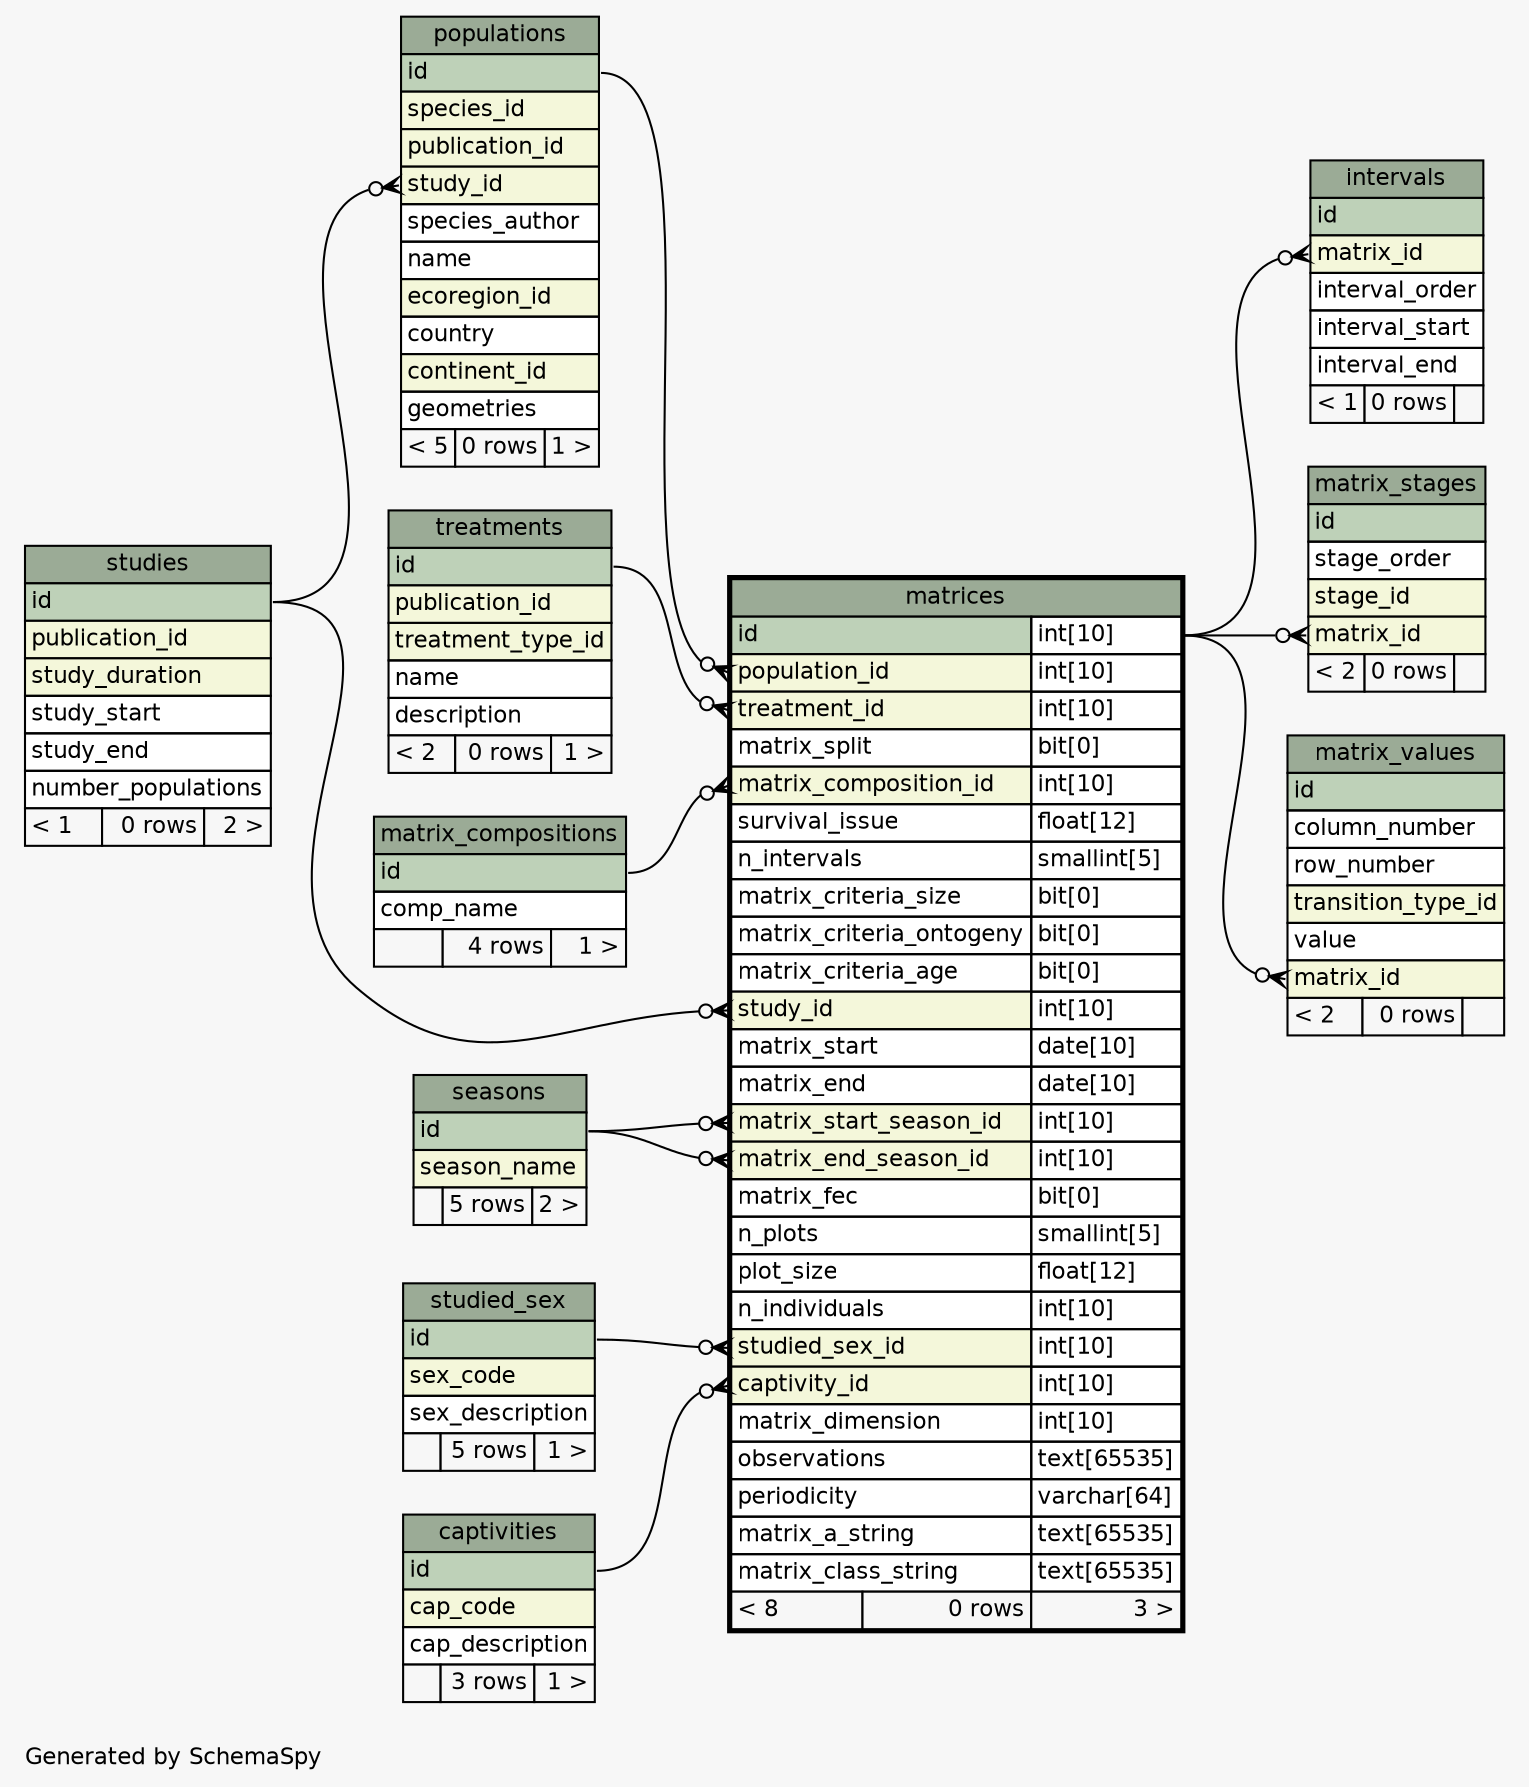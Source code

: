 // dot 2.38.0 on Mac OS X 10.11.1
// SchemaSpy rev 590
digraph "oneDegreeRelationshipsDiagram" {
  graph [
    rankdir="RL"
    bgcolor="#f7f7f7"
    label="\nGenerated by SchemaSpy"
    labeljust="l"
    nodesep="0.18"
    ranksep="0.46"
    fontname="Helvetica"
    fontsize="11"
  ];
  node [
    fontname="Helvetica"
    fontsize="11"
    shape="plaintext"
  ];
  edge [
    arrowsize="0.8"
  ];
  "intervals":"matrix_id":w -> "matrices":"id.type":e [arrowhead=none dir=back arrowtail=crowodot];
  "matrices":"captivity_id":w -> "captivities":"id":e [arrowhead=none dir=back arrowtail=crowodot];
  "matrices":"matrix_composition_id":w -> "matrix_compositions":"id":e [arrowhead=none dir=back arrowtail=crowodot];
  "matrices":"matrix_end_season_id":w -> "seasons":"id":e [arrowhead=none dir=back arrowtail=crowodot];
  "matrices":"matrix_start_season_id":w -> "seasons":"id":e [arrowhead=none dir=back arrowtail=crowodot];
  "matrices":"population_id":w -> "populations":"id":e [arrowhead=none dir=back arrowtail=crowodot];
  "matrices":"studied_sex_id":w -> "studied_sex":"id":e [arrowhead=none dir=back arrowtail=crowodot];
  "matrices":"study_id":w -> "studies":"id":e [arrowhead=none dir=back arrowtail=crowodot];
  "matrices":"treatment_id":w -> "treatments":"id":e [arrowhead=none dir=back arrowtail=crowodot];
  "matrix_stages":"matrix_id":w -> "matrices":"id.type":e [arrowhead=none dir=back arrowtail=crowodot];
  "matrix_values":"matrix_id":w -> "matrices":"id.type":e [arrowhead=none dir=back arrowtail=crowodot];
  "populations":"study_id":w -> "studies":"id":e [arrowhead=none dir=back arrowtail=crowodot];
  "captivities" [
    label=<
    <TABLE BORDER="0" CELLBORDER="1" CELLSPACING="0" BGCOLOR="#ffffff">
      <TR><TD COLSPAN="3" BGCOLOR="#9bab96" ALIGN="CENTER">captivities</TD></TR>
      <TR><TD PORT="id" COLSPAN="3" BGCOLOR="#bed1b8" ALIGN="LEFT">id</TD></TR>
      <TR><TD PORT="cap_code" COLSPAN="3" BGCOLOR="#f4f7da" ALIGN="LEFT">cap_code</TD></TR>
      <TR><TD PORT="cap_description" COLSPAN="3" ALIGN="LEFT">cap_description</TD></TR>
      <TR><TD ALIGN="LEFT" BGCOLOR="#f7f7f7">  </TD><TD ALIGN="RIGHT" BGCOLOR="#f7f7f7">3 rows</TD><TD ALIGN="RIGHT" BGCOLOR="#f7f7f7">1 &gt;</TD></TR>
    </TABLE>>
    URL="captivities.html"
    tooltip="captivities"
  ];
  "intervals" [
    label=<
    <TABLE BORDER="0" CELLBORDER="1" CELLSPACING="0" BGCOLOR="#ffffff">
      <TR><TD COLSPAN="3" BGCOLOR="#9bab96" ALIGN="CENTER">intervals</TD></TR>
      <TR><TD PORT="id" COLSPAN="3" BGCOLOR="#bed1b8" ALIGN="LEFT">id</TD></TR>
      <TR><TD PORT="matrix_id" COLSPAN="3" BGCOLOR="#f4f7da" ALIGN="LEFT">matrix_id</TD></TR>
      <TR><TD PORT="interval_order" COLSPAN="3" ALIGN="LEFT">interval_order</TD></TR>
      <TR><TD PORT="interval_start" COLSPAN="3" ALIGN="LEFT">interval_start</TD></TR>
      <TR><TD PORT="interval_end" COLSPAN="3" ALIGN="LEFT">interval_end</TD></TR>
      <TR><TD ALIGN="LEFT" BGCOLOR="#f7f7f7">&lt; 1</TD><TD ALIGN="RIGHT" BGCOLOR="#f7f7f7">0 rows</TD><TD ALIGN="RIGHT" BGCOLOR="#f7f7f7">  </TD></TR>
    </TABLE>>
    URL="intervals.html"
    tooltip="intervals"
  ];
  "matrices" [
    label=<
    <TABLE BORDER="2" CELLBORDER="1" CELLSPACING="0" BGCOLOR="#ffffff">
      <TR><TD COLSPAN="3" BGCOLOR="#9bab96" ALIGN="CENTER">matrices</TD></TR>
      <TR><TD PORT="id" COLSPAN="2" BGCOLOR="#bed1b8" ALIGN="LEFT">id</TD><TD PORT="id.type" ALIGN="LEFT">int[10]</TD></TR>
      <TR><TD PORT="population_id" COLSPAN="2" BGCOLOR="#f4f7da" ALIGN="LEFT">population_id</TD><TD PORT="population_id.type" ALIGN="LEFT">int[10]</TD></TR>
      <TR><TD PORT="treatment_id" COLSPAN="2" BGCOLOR="#f4f7da" ALIGN="LEFT">treatment_id</TD><TD PORT="treatment_id.type" ALIGN="LEFT">int[10]</TD></TR>
      <TR><TD PORT="matrix_split" COLSPAN="2" ALIGN="LEFT">matrix_split</TD><TD PORT="matrix_split.type" ALIGN="LEFT">bit[0]</TD></TR>
      <TR><TD PORT="matrix_composition_id" COLSPAN="2" BGCOLOR="#f4f7da" ALIGN="LEFT">matrix_composition_id</TD><TD PORT="matrix_composition_id.type" ALIGN="LEFT">int[10]</TD></TR>
      <TR><TD PORT="survival_issue" COLSPAN="2" ALIGN="LEFT">survival_issue</TD><TD PORT="survival_issue.type" ALIGN="LEFT">float[12]</TD></TR>
      <TR><TD PORT="n_intervals" COLSPAN="2" ALIGN="LEFT">n_intervals</TD><TD PORT="n_intervals.type" ALIGN="LEFT">smallint[5]</TD></TR>
      <TR><TD PORT="matrix_criteria_size" COLSPAN="2" ALIGN="LEFT">matrix_criteria_size</TD><TD PORT="matrix_criteria_size.type" ALIGN="LEFT">bit[0]</TD></TR>
      <TR><TD PORT="matrix_criteria_ontogeny" COLSPAN="2" ALIGN="LEFT">matrix_criteria_ontogeny</TD><TD PORT="matrix_criteria_ontogeny.type" ALIGN="LEFT">bit[0]</TD></TR>
      <TR><TD PORT="matrix_criteria_age" COLSPAN="2" ALIGN="LEFT">matrix_criteria_age</TD><TD PORT="matrix_criteria_age.type" ALIGN="LEFT">bit[0]</TD></TR>
      <TR><TD PORT="study_id" COLSPAN="2" BGCOLOR="#f4f7da" ALIGN="LEFT">study_id</TD><TD PORT="study_id.type" ALIGN="LEFT">int[10]</TD></TR>
      <TR><TD PORT="matrix_start" COLSPAN="2" ALIGN="LEFT">matrix_start</TD><TD PORT="matrix_start.type" ALIGN="LEFT">date[10]</TD></TR>
      <TR><TD PORT="matrix_end" COLSPAN="2" ALIGN="LEFT">matrix_end</TD><TD PORT="matrix_end.type" ALIGN="LEFT">date[10]</TD></TR>
      <TR><TD PORT="matrix_start_season_id" COLSPAN="2" BGCOLOR="#f4f7da" ALIGN="LEFT">matrix_start_season_id</TD><TD PORT="matrix_start_season_id.type" ALIGN="LEFT">int[10]</TD></TR>
      <TR><TD PORT="matrix_end_season_id" COLSPAN="2" BGCOLOR="#f4f7da" ALIGN="LEFT">matrix_end_season_id</TD><TD PORT="matrix_end_season_id.type" ALIGN="LEFT">int[10]</TD></TR>
      <TR><TD PORT="matrix_fec" COLSPAN="2" ALIGN="LEFT">matrix_fec</TD><TD PORT="matrix_fec.type" ALIGN="LEFT">bit[0]</TD></TR>
      <TR><TD PORT="n_plots" COLSPAN="2" ALIGN="LEFT">n_plots</TD><TD PORT="n_plots.type" ALIGN="LEFT">smallint[5]</TD></TR>
      <TR><TD PORT="plot_size" COLSPAN="2" ALIGN="LEFT">plot_size</TD><TD PORT="plot_size.type" ALIGN="LEFT">float[12]</TD></TR>
      <TR><TD PORT="n_individuals" COLSPAN="2" ALIGN="LEFT">n_individuals</TD><TD PORT="n_individuals.type" ALIGN="LEFT">int[10]</TD></TR>
      <TR><TD PORT="studied_sex_id" COLSPAN="2" BGCOLOR="#f4f7da" ALIGN="LEFT">studied_sex_id</TD><TD PORT="studied_sex_id.type" ALIGN="LEFT">int[10]</TD></TR>
      <TR><TD PORT="captivity_id" COLSPAN="2" BGCOLOR="#f4f7da" ALIGN="LEFT">captivity_id</TD><TD PORT="captivity_id.type" ALIGN="LEFT">int[10]</TD></TR>
      <TR><TD PORT="matrix_dimension" COLSPAN="2" ALIGN="LEFT">matrix_dimension</TD><TD PORT="matrix_dimension.type" ALIGN="LEFT">int[10]</TD></TR>
      <TR><TD PORT="observations" COLSPAN="2" ALIGN="LEFT">observations</TD><TD PORT="observations.type" ALIGN="LEFT">text[65535]</TD></TR>
      <TR><TD PORT="periodicity" COLSPAN="2" ALIGN="LEFT">periodicity</TD><TD PORT="periodicity.type" ALIGN="LEFT">varchar[64]</TD></TR>
      <TR><TD PORT="matrix_a_string" COLSPAN="2" ALIGN="LEFT">matrix_a_string</TD><TD PORT="matrix_a_string.type" ALIGN="LEFT">text[65535]</TD></TR>
      <TR><TD PORT="matrix_class_string" COLSPAN="2" ALIGN="LEFT">matrix_class_string</TD><TD PORT="matrix_class_string.type" ALIGN="LEFT">text[65535]</TD></TR>
      <TR><TD ALIGN="LEFT" BGCOLOR="#f7f7f7">&lt; 8</TD><TD ALIGN="RIGHT" BGCOLOR="#f7f7f7">0 rows</TD><TD ALIGN="RIGHT" BGCOLOR="#f7f7f7">3 &gt;</TD></TR>
    </TABLE>>
    URL="matrices.html"
    tooltip="matrices"
  ];
  "matrix_compositions" [
    label=<
    <TABLE BORDER="0" CELLBORDER="1" CELLSPACING="0" BGCOLOR="#ffffff">
      <TR><TD COLSPAN="3" BGCOLOR="#9bab96" ALIGN="CENTER">matrix_compositions</TD></TR>
      <TR><TD PORT="id" COLSPAN="3" BGCOLOR="#bed1b8" ALIGN="LEFT">id</TD></TR>
      <TR><TD PORT="comp_name" COLSPAN="3" ALIGN="LEFT">comp_name</TD></TR>
      <TR><TD ALIGN="LEFT" BGCOLOR="#f7f7f7">  </TD><TD ALIGN="RIGHT" BGCOLOR="#f7f7f7">4 rows</TD><TD ALIGN="RIGHT" BGCOLOR="#f7f7f7">1 &gt;</TD></TR>
    </TABLE>>
    URL="matrix_compositions.html"
    tooltip="matrix_compositions"
  ];
  "matrix_stages" [
    label=<
    <TABLE BORDER="0" CELLBORDER="1" CELLSPACING="0" BGCOLOR="#ffffff">
      <TR><TD COLSPAN="3" BGCOLOR="#9bab96" ALIGN="CENTER">matrix_stages</TD></TR>
      <TR><TD PORT="id" COLSPAN="3" BGCOLOR="#bed1b8" ALIGN="LEFT">id</TD></TR>
      <TR><TD PORT="stage_order" COLSPAN="3" ALIGN="LEFT">stage_order</TD></TR>
      <TR><TD PORT="stage_id" COLSPAN="3" BGCOLOR="#f4f7da" ALIGN="LEFT">stage_id</TD></TR>
      <TR><TD PORT="matrix_id" COLSPAN="3" BGCOLOR="#f4f7da" ALIGN="LEFT">matrix_id</TD></TR>
      <TR><TD ALIGN="LEFT" BGCOLOR="#f7f7f7">&lt; 2</TD><TD ALIGN="RIGHT" BGCOLOR="#f7f7f7">0 rows</TD><TD ALIGN="RIGHT" BGCOLOR="#f7f7f7">  </TD></TR>
    </TABLE>>
    URL="matrix_stages.html"
    tooltip="matrix_stages"
  ];
  "matrix_values" [
    label=<
    <TABLE BORDER="0" CELLBORDER="1" CELLSPACING="0" BGCOLOR="#ffffff">
      <TR><TD COLSPAN="3" BGCOLOR="#9bab96" ALIGN="CENTER">matrix_values</TD></TR>
      <TR><TD PORT="id" COLSPAN="3" BGCOLOR="#bed1b8" ALIGN="LEFT">id</TD></TR>
      <TR><TD PORT="column_number" COLSPAN="3" ALIGN="LEFT">column_number</TD></TR>
      <TR><TD PORT="row_number" COLSPAN="3" ALIGN="LEFT">row_number</TD></TR>
      <TR><TD PORT="transition_type_id" COLSPAN="3" BGCOLOR="#f4f7da" ALIGN="LEFT">transition_type_id</TD></TR>
      <TR><TD PORT="value" COLSPAN="3" ALIGN="LEFT">value</TD></TR>
      <TR><TD PORT="matrix_id" COLSPAN="3" BGCOLOR="#f4f7da" ALIGN="LEFT">matrix_id</TD></TR>
      <TR><TD ALIGN="LEFT" BGCOLOR="#f7f7f7">&lt; 2</TD><TD ALIGN="RIGHT" BGCOLOR="#f7f7f7">0 rows</TD><TD ALIGN="RIGHT" BGCOLOR="#f7f7f7">  </TD></TR>
    </TABLE>>
    URL="matrix_values.html"
    tooltip="matrix_values"
  ];
  "populations" [
    label=<
    <TABLE BORDER="0" CELLBORDER="1" CELLSPACING="0" BGCOLOR="#ffffff">
      <TR><TD COLSPAN="3" BGCOLOR="#9bab96" ALIGN="CENTER">populations</TD></TR>
      <TR><TD PORT="id" COLSPAN="3" BGCOLOR="#bed1b8" ALIGN="LEFT">id</TD></TR>
      <TR><TD PORT="species_id" COLSPAN="3" BGCOLOR="#f4f7da" ALIGN="LEFT">species_id</TD></TR>
      <TR><TD PORT="publication_id" COLSPAN="3" BGCOLOR="#f4f7da" ALIGN="LEFT">publication_id</TD></TR>
      <TR><TD PORT="study_id" COLSPAN="3" BGCOLOR="#f4f7da" ALIGN="LEFT">study_id</TD></TR>
      <TR><TD PORT="species_author" COLSPAN="3" ALIGN="LEFT">species_author</TD></TR>
      <TR><TD PORT="name" COLSPAN="3" ALIGN="LEFT">name</TD></TR>
      <TR><TD PORT="ecoregion_id" COLSPAN="3" BGCOLOR="#f4f7da" ALIGN="LEFT">ecoregion_id</TD></TR>
      <TR><TD PORT="country" COLSPAN="3" ALIGN="LEFT">country</TD></TR>
      <TR><TD PORT="continent_id" COLSPAN="3" BGCOLOR="#f4f7da" ALIGN="LEFT">continent_id</TD></TR>
      <TR><TD PORT="geometries" COLSPAN="3" ALIGN="LEFT">geometries</TD></TR>
      <TR><TD ALIGN="LEFT" BGCOLOR="#f7f7f7">&lt; 5</TD><TD ALIGN="RIGHT" BGCOLOR="#f7f7f7">0 rows</TD><TD ALIGN="RIGHT" BGCOLOR="#f7f7f7">1 &gt;</TD></TR>
    </TABLE>>
    URL="populations.html"
    tooltip="populations"
  ];
  "seasons" [
    label=<
    <TABLE BORDER="0" CELLBORDER="1" CELLSPACING="0" BGCOLOR="#ffffff">
      <TR><TD COLSPAN="3" BGCOLOR="#9bab96" ALIGN="CENTER">seasons</TD></TR>
      <TR><TD PORT="id" COLSPAN="3" BGCOLOR="#bed1b8" ALIGN="LEFT">id</TD></TR>
      <TR><TD PORT="season_name" COLSPAN="3" BGCOLOR="#f4f7da" ALIGN="LEFT">season_name</TD></TR>
      <TR><TD ALIGN="LEFT" BGCOLOR="#f7f7f7">  </TD><TD ALIGN="RIGHT" BGCOLOR="#f7f7f7">5 rows</TD><TD ALIGN="RIGHT" BGCOLOR="#f7f7f7">2 &gt;</TD></TR>
    </TABLE>>
    URL="seasons.html"
    tooltip="seasons"
  ];
  "studied_sex" [
    label=<
    <TABLE BORDER="0" CELLBORDER="1" CELLSPACING="0" BGCOLOR="#ffffff">
      <TR><TD COLSPAN="3" BGCOLOR="#9bab96" ALIGN="CENTER">studied_sex</TD></TR>
      <TR><TD PORT="id" COLSPAN="3" BGCOLOR="#bed1b8" ALIGN="LEFT">id</TD></TR>
      <TR><TD PORT="sex_code" COLSPAN="3" BGCOLOR="#f4f7da" ALIGN="LEFT">sex_code</TD></TR>
      <TR><TD PORT="sex_description" COLSPAN="3" ALIGN="LEFT">sex_description</TD></TR>
      <TR><TD ALIGN="LEFT" BGCOLOR="#f7f7f7">  </TD><TD ALIGN="RIGHT" BGCOLOR="#f7f7f7">5 rows</TD><TD ALIGN="RIGHT" BGCOLOR="#f7f7f7">1 &gt;</TD></TR>
    </TABLE>>
    URL="studied_sex.html"
    tooltip="studied_sex"
  ];
  "studies" [
    label=<
    <TABLE BORDER="0" CELLBORDER="1" CELLSPACING="0" BGCOLOR="#ffffff">
      <TR><TD COLSPAN="3" BGCOLOR="#9bab96" ALIGN="CENTER">studies</TD></TR>
      <TR><TD PORT="id" COLSPAN="3" BGCOLOR="#bed1b8" ALIGN="LEFT">id</TD></TR>
      <TR><TD PORT="publication_id" COLSPAN="3" BGCOLOR="#f4f7da" ALIGN="LEFT">publication_id</TD></TR>
      <TR><TD PORT="study_duration" COLSPAN="3" BGCOLOR="#f4f7da" ALIGN="LEFT">study_duration</TD></TR>
      <TR><TD PORT="study_start" COLSPAN="3" ALIGN="LEFT">study_start</TD></TR>
      <TR><TD PORT="study_end" COLSPAN="3" ALIGN="LEFT">study_end</TD></TR>
      <TR><TD PORT="number_populations" COLSPAN="3" ALIGN="LEFT">number_populations</TD></TR>
      <TR><TD ALIGN="LEFT" BGCOLOR="#f7f7f7">&lt; 1</TD><TD ALIGN="RIGHT" BGCOLOR="#f7f7f7">0 rows</TD><TD ALIGN="RIGHT" BGCOLOR="#f7f7f7">2 &gt;</TD></TR>
    </TABLE>>
    URL="studies.html"
    tooltip="studies"
  ];
  "treatments" [
    label=<
    <TABLE BORDER="0" CELLBORDER="1" CELLSPACING="0" BGCOLOR="#ffffff">
      <TR><TD COLSPAN="3" BGCOLOR="#9bab96" ALIGN="CENTER">treatments</TD></TR>
      <TR><TD PORT="id" COLSPAN="3" BGCOLOR="#bed1b8" ALIGN="LEFT">id</TD></TR>
      <TR><TD PORT="publication_id" COLSPAN="3" BGCOLOR="#f4f7da" ALIGN="LEFT">publication_id</TD></TR>
      <TR><TD PORT="treatment_type_id" COLSPAN="3" BGCOLOR="#f4f7da" ALIGN="LEFT">treatment_type_id</TD></TR>
      <TR><TD PORT="name" COLSPAN="3" ALIGN="LEFT">name</TD></TR>
      <TR><TD PORT="description" COLSPAN="3" ALIGN="LEFT">description</TD></TR>
      <TR><TD ALIGN="LEFT" BGCOLOR="#f7f7f7">&lt; 2</TD><TD ALIGN="RIGHT" BGCOLOR="#f7f7f7">0 rows</TD><TD ALIGN="RIGHT" BGCOLOR="#f7f7f7">1 &gt;</TD></TR>
    </TABLE>>
    URL="treatments.html"
    tooltip="treatments"
  ];
}
